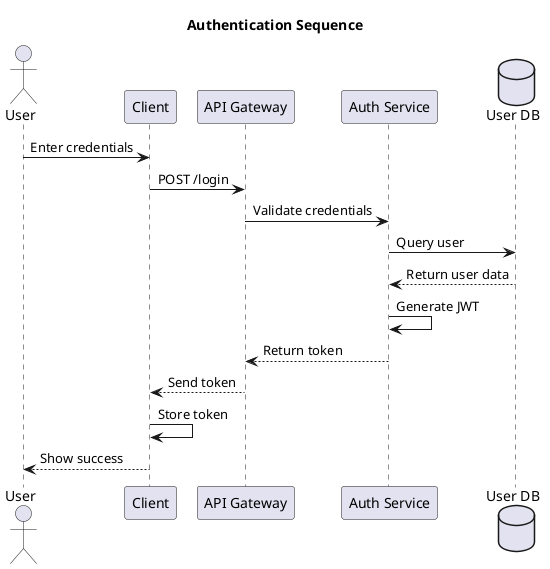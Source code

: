 @startuml Authentication Flow
title Authentication Sequence

actor User
participant "Client" as C
participant "API Gateway" as API
participant "Auth Service" as Auth
database "User DB" as DB

User -> C: Enter credentials
C -> API: POST /login
API -> Auth: Validate credentials
Auth -> DB: Query user
DB --> Auth: Return user data
Auth -> Auth: Generate JWT
Auth --> API: Return token
API --> C: Send token
C -> C: Store token
C --> User: Show success

@enduml